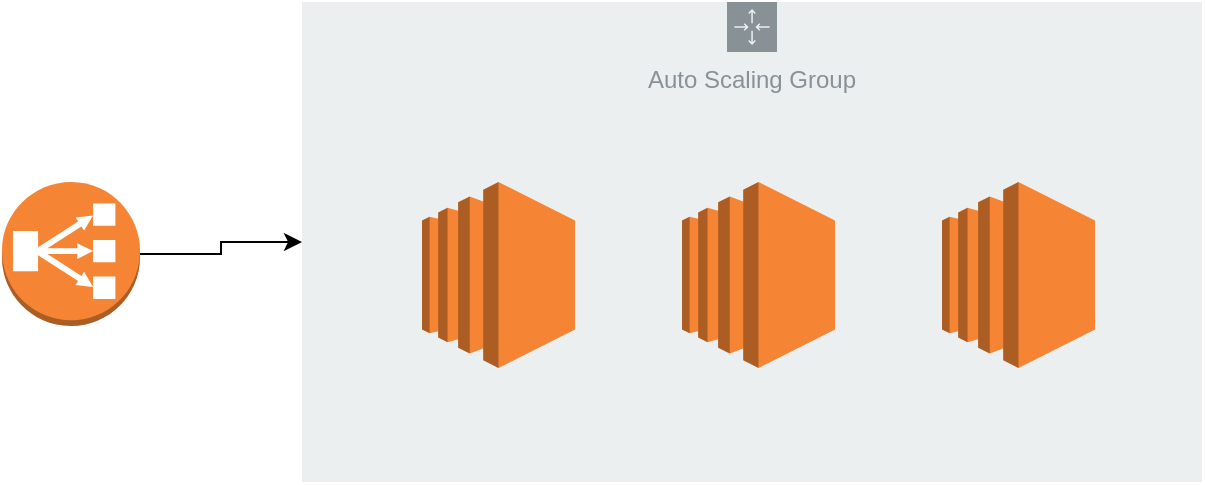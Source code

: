 <mxfile version="20.8.13" type="github"><diagram name="ページ1" id="jZNEmjRLOpE3XAQ4QXOg"><mxGraphModel dx="1050" dy="573" grid="1" gridSize="10" guides="1" tooltips="1" connect="1" arrows="1" fold="1" page="1" pageScale="1" pageWidth="827" pageHeight="1169" math="0" shadow="0"><root><mxCell id="0"/><mxCell id="1" parent="0"/><mxCell id="aKXX-bDfMH_Ml5ZjfpnP-6" value="Auto Scaling Group" style="sketch=0;outlineConnect=0;gradientColor=none;html=1;whiteSpace=wrap;fontSize=12;fontStyle=0;shape=mxgraph.aws4.groupCenter;grIcon=mxgraph.aws4.group_auto_scaling_group;grStroke=0;strokeColor=#879196;fillColor=#ECEFEF;verticalAlign=top;align=center;fontColor=#879196;dashed=0;spacingTop=25;" vertex="1" parent="1"><mxGeometry x="350" y="250" width="450" height="240" as="geometry"/></mxCell><mxCell id="aKXX-bDfMH_Ml5ZjfpnP-1" value="" style="outlineConnect=0;dashed=0;verticalLabelPosition=bottom;verticalAlign=top;align=center;html=1;shape=mxgraph.aws3.ec2;fillColor=#F58534;gradientColor=none;" vertex="1" parent="1"><mxGeometry x="410" y="340" width="76.5" height="93" as="geometry"/></mxCell><mxCell id="aKXX-bDfMH_Ml5ZjfpnP-2" value="" style="outlineConnect=0;dashed=0;verticalLabelPosition=bottom;verticalAlign=top;align=center;html=1;shape=mxgraph.aws3.ec2;fillColor=#F58534;gradientColor=none;" vertex="1" parent="1"><mxGeometry x="540" y="340" width="76.5" height="93" as="geometry"/></mxCell><mxCell id="aKXX-bDfMH_Ml5ZjfpnP-3" value="" style="outlineConnect=0;dashed=0;verticalLabelPosition=bottom;verticalAlign=top;align=center;html=1;shape=mxgraph.aws3.ec2;fillColor=#F58534;gradientColor=none;" vertex="1" parent="1"><mxGeometry x="670" y="340" width="76.5" height="93" as="geometry"/></mxCell><mxCell id="aKXX-bDfMH_Ml5ZjfpnP-8" value="" style="edgeStyle=orthogonalEdgeStyle;rounded=0;orthogonalLoop=1;jettySize=auto;html=1;" edge="1" parent="1" source="aKXX-bDfMH_Ml5ZjfpnP-7" target="aKXX-bDfMH_Ml5ZjfpnP-6"><mxGeometry relative="1" as="geometry"/></mxCell><mxCell id="aKXX-bDfMH_Ml5ZjfpnP-7" value="" style="outlineConnect=0;dashed=0;verticalLabelPosition=bottom;verticalAlign=top;align=center;html=1;shape=mxgraph.aws3.classic_load_balancer;fillColor=#F58534;gradientColor=none;" vertex="1" parent="1"><mxGeometry x="200" y="340" width="69" height="72" as="geometry"/></mxCell></root></mxGraphModel></diagram></mxfile>